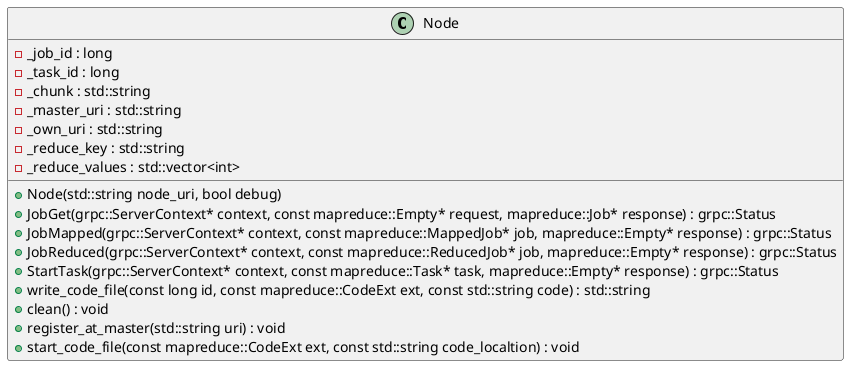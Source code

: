 @startuml Master Class Diagram

class Node {
	+Node(std::string node_uri, bool debug)
	+JobGet(grpc::ServerContext* context, const mapreduce::Empty* request, mapreduce::Job* response) : grpc::Status
	+JobMapped(grpc::ServerContext* context, const mapreduce::MappedJob* job, mapreduce::Empty* response) : grpc::Status
	+JobReduced(grpc::ServerContext* context, const mapreduce::ReducedJob* job, mapreduce::Empty* response) : grpc::Status
	+StartTask(grpc::ServerContext* context, const mapreduce::Task* task, mapreduce::Empty* response) : grpc::Status
	-_job_id : long
	-_task_id : long
	-_chunk : std::string
	-_master_uri : std::string
	-_own_uri : std::string
	-_reduce_key : std::string
	+write_code_file(const long id, const mapreduce::CodeExt ext, const std::string code) : std::string
	-_reduce_values : std::vector<int>
	+clean() : void
	+register_at_master(std::string uri) : void
	+start_code_file(const mapreduce::CodeExt ext, const std::string code_localtion) : void
}

@enduml
